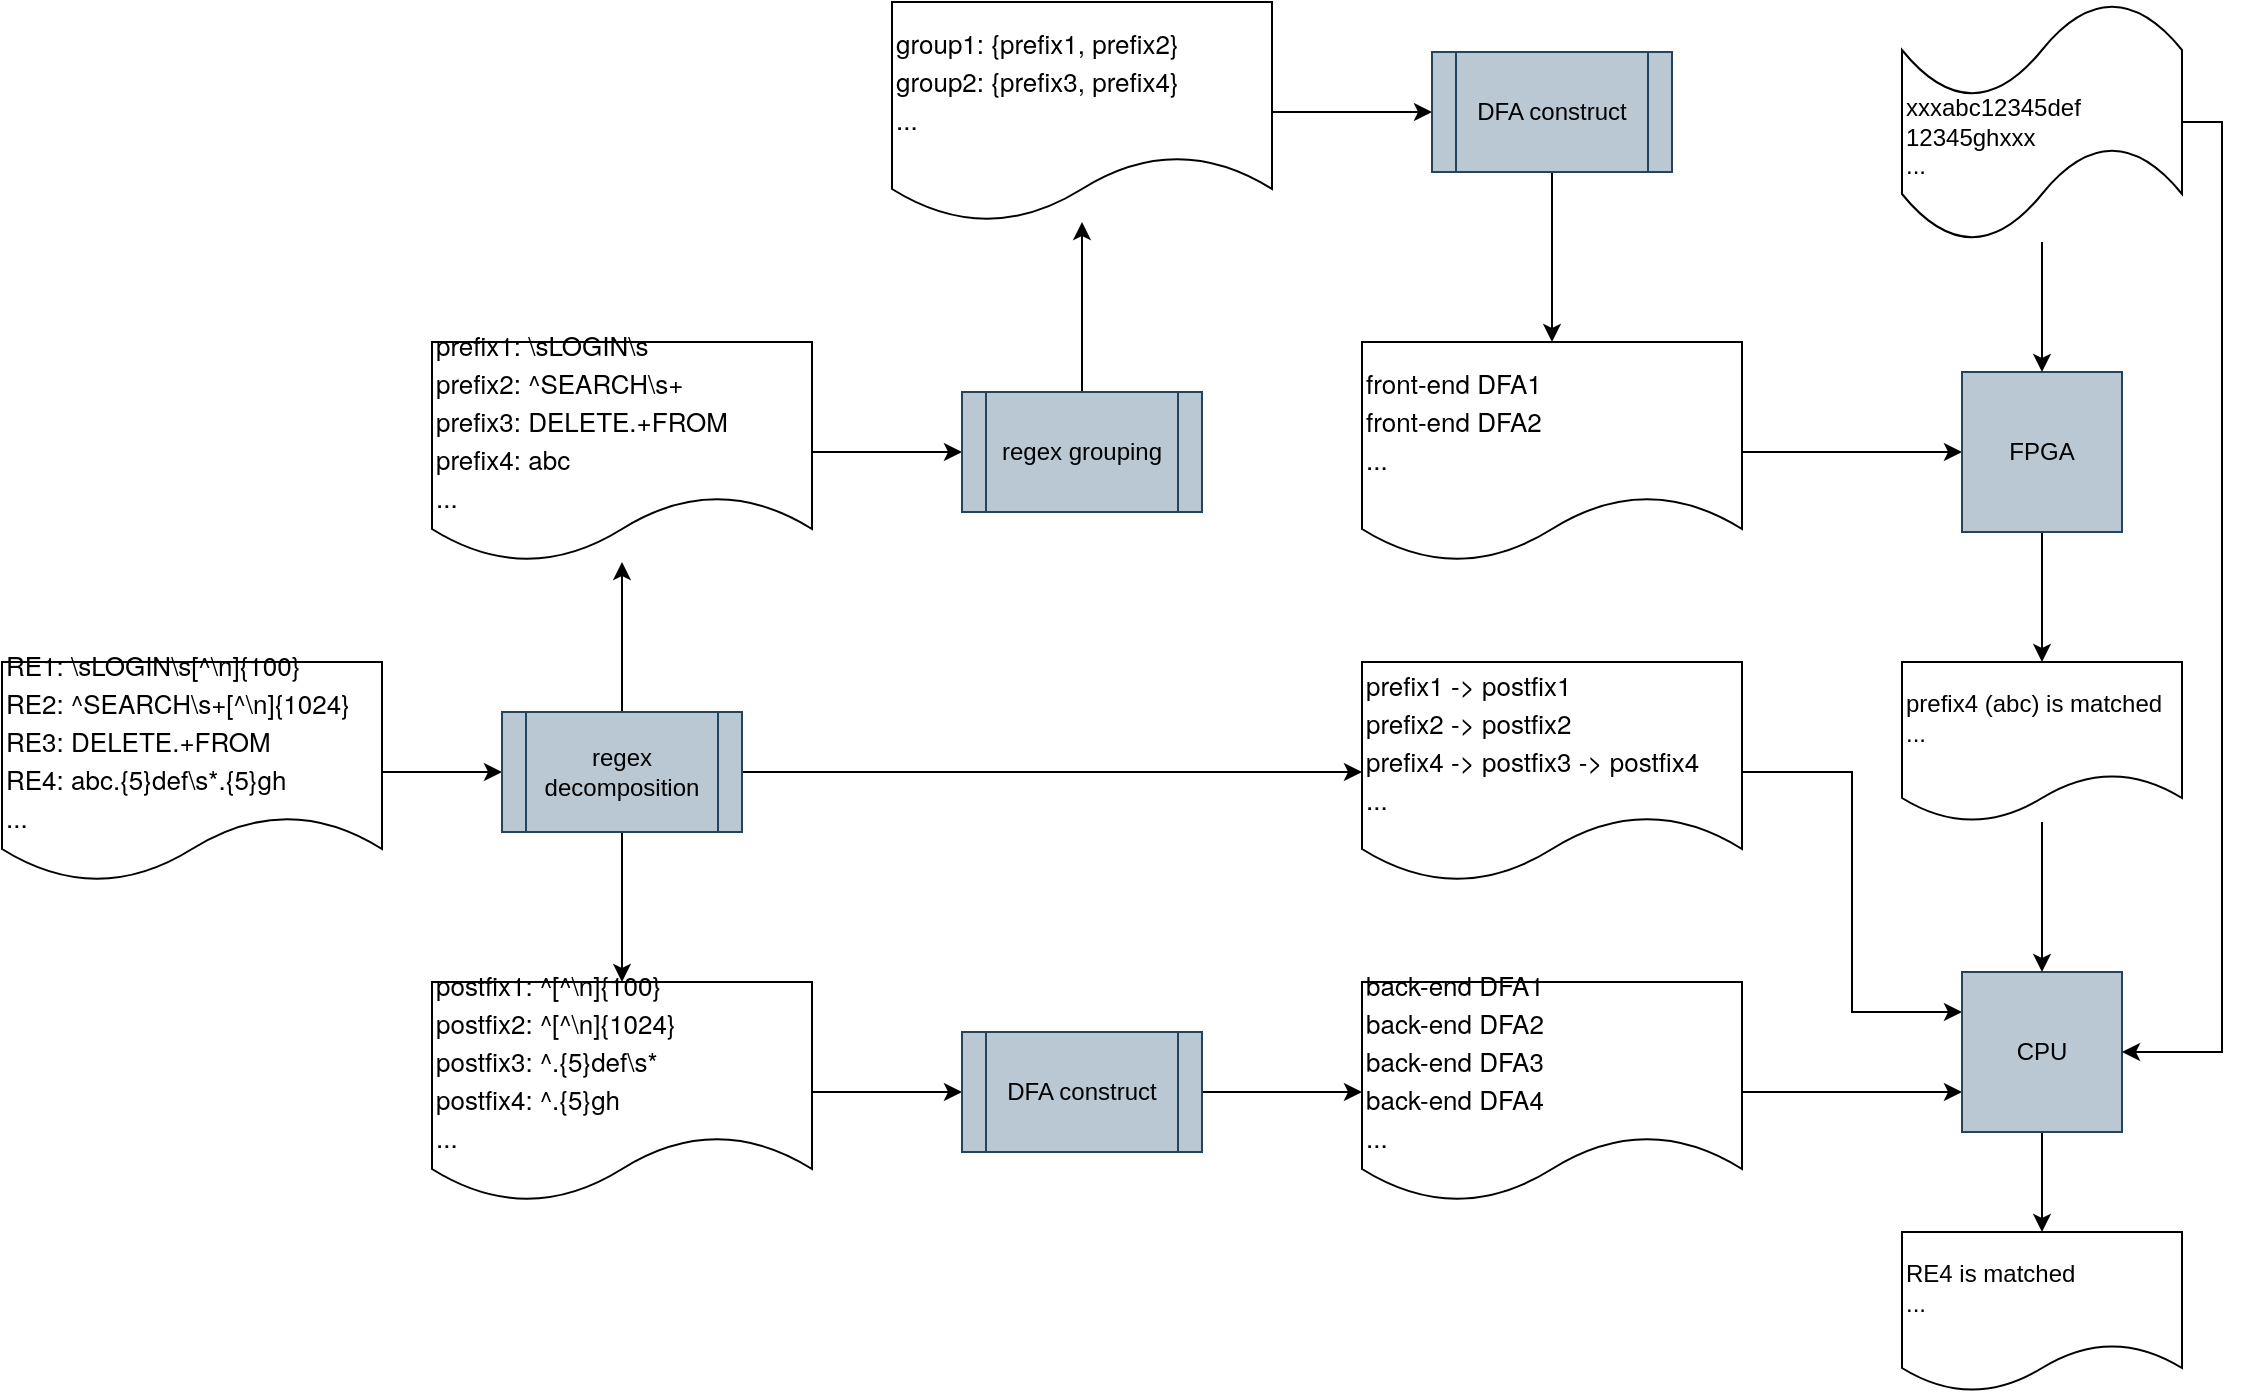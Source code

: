 <mxfile version="13.8.0" type="github">
  <diagram id="fzVHMRq2OoplXC-9H8n4" name="Page-1">
    <mxGraphModel dx="1113" dy="722" grid="1" gridSize="10" guides="1" tooltips="1" connect="1" arrows="1" fold="1" page="1" pageScale="1" pageWidth="827" pageHeight="1169" math="0" shadow="0">
      <root>
        <mxCell id="0" />
        <mxCell id="1" parent="0" />
        <mxCell id="IBEG4nVtAPEdGY8RLfQG-3" style="edgeStyle=orthogonalEdgeStyle;rounded=0;orthogonalLoop=1;jettySize=auto;html=1;exitX=1;exitY=0.5;exitDx=0;exitDy=0;entryX=0;entryY=0.5;entryDx=0;entryDy=0;" edge="1" parent="1" source="IBEG4nVtAPEdGY8RLfQG-1" target="IBEG4nVtAPEdGY8RLfQG-2">
          <mxGeometry relative="1" as="geometry" />
        </mxCell>
        <mxCell id="IBEG4nVtAPEdGY8RLfQG-1" value="&lt;p class=&quot;p1&quot; style=&quot;margin: 0px ; font-stretch: normal ; font-size: 13px ; line-height: normal ; font-family: &amp;#34;helvetica neue&amp;#34;&quot;&gt;&lt;span class=&quot;s1&quot;&gt;RE1: \sLOGIN\s[^\n]{100}&lt;/span&gt;&lt;/p&gt;&lt;p class=&quot;p1&quot; style=&quot;margin: 0px ; font-stretch: normal ; font-size: 13px ; line-height: normal ; font-family: &amp;#34;helvetica neue&amp;#34;&quot;&gt;&lt;span class=&quot;s1&quot;&gt;RE2: ^SEARCH\s+[^\n]{1024}&lt;/span&gt;&lt;/p&gt;&lt;p class=&quot;p1&quot; style=&quot;margin: 0px ; font-stretch: normal ; font-size: 13px ; line-height: normal ; font-family: &amp;#34;helvetica neue&amp;#34;&quot;&gt;&lt;span class=&quot;s1&quot;&gt;RE3: DELETE.+FROM&lt;/span&gt;&lt;/p&gt;&lt;p class=&quot;p1&quot; style=&quot;margin: 0px ; font-stretch: normal ; font-size: 13px ; line-height: normal ; font-family: &amp;#34;helvetica neue&amp;#34;&quot;&gt;&lt;span class=&quot;s1&quot;&gt;RE4: abc.{5}def\s*.{5}gh&lt;/span&gt;&lt;/p&gt;&lt;p class=&quot;p1&quot; style=&quot;margin: 0px ; font-stretch: normal ; font-size: 13px ; line-height: normal ; font-family: &amp;#34;helvetica neue&amp;#34;&quot;&gt;&lt;span class=&quot;s1&quot;&gt;...&lt;/span&gt;&lt;/p&gt;" style="shape=document;whiteSpace=wrap;html=1;boundedLbl=1;align=left;" vertex="1" parent="1">
          <mxGeometry x="10" y="340" width="190" height="110" as="geometry" />
        </mxCell>
        <mxCell id="IBEG4nVtAPEdGY8RLfQG-5" style="edgeStyle=orthogonalEdgeStyle;rounded=0;orthogonalLoop=1;jettySize=auto;html=1;exitX=0.5;exitY=0;exitDx=0;exitDy=0;" edge="1" parent="1" source="IBEG4nVtAPEdGY8RLfQG-2" target="IBEG4nVtAPEdGY8RLfQG-4">
          <mxGeometry relative="1" as="geometry" />
        </mxCell>
        <mxCell id="IBEG4nVtAPEdGY8RLfQG-7" style="edgeStyle=orthogonalEdgeStyle;rounded=0;orthogonalLoop=1;jettySize=auto;html=1;exitX=0.5;exitY=1;exitDx=0;exitDy=0;entryX=0.5;entryY=0;entryDx=0;entryDy=0;" edge="1" parent="1" source="IBEG4nVtAPEdGY8RLfQG-2" target="IBEG4nVtAPEdGY8RLfQG-6">
          <mxGeometry relative="1" as="geometry" />
        </mxCell>
        <mxCell id="IBEG4nVtAPEdGY8RLfQG-22" value="" style="edgeStyle=orthogonalEdgeStyle;rounded=0;orthogonalLoop=1;jettySize=auto;html=1;" edge="1" parent="1" source="IBEG4nVtAPEdGY8RLfQG-2" target="IBEG4nVtAPEdGY8RLfQG-21">
          <mxGeometry relative="1" as="geometry" />
        </mxCell>
        <mxCell id="IBEG4nVtAPEdGY8RLfQG-2" value="regex decomposition" style="shape=process;whiteSpace=wrap;html=1;backgroundOutline=1;fillColor=#bac8d3;strokeColor=#23445d;" vertex="1" parent="1">
          <mxGeometry x="260" y="365" width="120" height="60" as="geometry" />
        </mxCell>
        <mxCell id="IBEG4nVtAPEdGY8RLfQG-9" style="edgeStyle=orthogonalEdgeStyle;rounded=0;orthogonalLoop=1;jettySize=auto;html=1;exitX=1;exitY=0.5;exitDx=0;exitDy=0;entryX=0;entryY=0.5;entryDx=0;entryDy=0;" edge="1" parent="1" source="IBEG4nVtAPEdGY8RLfQG-4" target="IBEG4nVtAPEdGY8RLfQG-8">
          <mxGeometry relative="1" as="geometry" />
        </mxCell>
        <mxCell id="IBEG4nVtAPEdGY8RLfQG-4" value="&lt;p class=&quot;p1&quot; style=&quot;margin: 0px ; font-stretch: normal ; line-height: normal&quot;&gt;&lt;font face=&quot;helvetica neue&quot;&gt;&lt;span style=&quot;font-size: 13px&quot;&gt;prefix1: \sLOGIN\s&lt;/span&gt;&lt;/font&gt;&lt;/p&gt;&lt;p class=&quot;p1&quot; style=&quot;margin: 0px ; font-stretch: normal ; line-height: normal&quot;&gt;&lt;font face=&quot;helvetica neue&quot;&gt;&lt;span style=&quot;font-size: 13px&quot;&gt;prefix2: ^SEARCH\s+&lt;/span&gt;&lt;/font&gt;&lt;/p&gt;&lt;p class=&quot;p1&quot; style=&quot;margin: 0px ; font-stretch: normal ; line-height: normal&quot;&gt;&lt;font face=&quot;helvetica neue&quot;&gt;&lt;span style=&quot;font-size: 13px&quot;&gt;prefix3: DELETE.+FROM&lt;/span&gt;&lt;/font&gt;&lt;/p&gt;&lt;p class=&quot;p1&quot; style=&quot;margin: 0px ; font-stretch: normal ; line-height: normal&quot;&gt;&lt;font face=&quot;helvetica neue&quot;&gt;&lt;span style=&quot;font-size: 13px&quot;&gt;prefix4: abc&lt;/span&gt;&lt;/font&gt;&lt;/p&gt;&lt;p class=&quot;p1&quot; style=&quot;margin: 0px ; font-stretch: normal ; line-height: normal&quot;&gt;&lt;font face=&quot;helvetica neue&quot;&gt;&lt;span style=&quot;font-size: 13px&quot;&gt;...&lt;/span&gt;&lt;/font&gt;&lt;/p&gt;" style="shape=document;whiteSpace=wrap;html=1;boundedLbl=1;align=left;" vertex="1" parent="1">
          <mxGeometry x="225" y="180" width="190" height="110" as="geometry" />
        </mxCell>
        <mxCell id="IBEG4nVtAPEdGY8RLfQG-16" value="" style="edgeStyle=orthogonalEdgeStyle;rounded=0;orthogonalLoop=1;jettySize=auto;html=1;" edge="1" parent="1" source="IBEG4nVtAPEdGY8RLfQG-6" target="IBEG4nVtAPEdGY8RLfQG-15">
          <mxGeometry relative="1" as="geometry" />
        </mxCell>
        <mxCell id="IBEG4nVtAPEdGY8RLfQG-6" value="&lt;p class=&quot;p1&quot; style=&quot;margin: 0px ; font-stretch: normal ; line-height: normal&quot;&gt;&lt;font face=&quot;helvetica neue&quot;&gt;&lt;span style=&quot;font-size: 13px&quot;&gt;postfix1: ^[^\n]{100}&lt;/span&gt;&lt;/font&gt;&lt;/p&gt;&lt;p class=&quot;p1&quot; style=&quot;margin: 0px ; font-stretch: normal ; line-height: normal&quot;&gt;&lt;font face=&quot;helvetica neue&quot;&gt;&lt;span style=&quot;font-size: 13px&quot;&gt;postfix2: ^[^\n]{1024}&lt;/span&gt;&lt;/font&gt;&lt;/p&gt;&lt;p class=&quot;p1&quot; style=&quot;margin: 0px ; font-stretch: normal ; line-height: normal&quot;&gt;&lt;font face=&quot;helvetica neue&quot;&gt;&lt;span style=&quot;font-size: 13px&quot;&gt;postfix3: ^.{5}def\s*&lt;/span&gt;&lt;/font&gt;&lt;/p&gt;&lt;p class=&quot;p1&quot; style=&quot;margin: 0px ; font-stretch: normal ; line-height: normal&quot;&gt;&lt;font face=&quot;helvetica neue&quot;&gt;&lt;span style=&quot;font-size: 13px&quot;&gt;postfix4: ^.{5}gh&lt;/span&gt;&lt;/font&gt;&lt;/p&gt;&lt;p class=&quot;p1&quot; style=&quot;margin: 0px ; font-stretch: normal ; line-height: normal&quot;&gt;&lt;font face=&quot;helvetica neue&quot;&gt;&lt;span style=&quot;font-size: 13px&quot;&gt;...&lt;/span&gt;&lt;/font&gt;&lt;/p&gt;" style="shape=document;whiteSpace=wrap;html=1;boundedLbl=1;align=left;" vertex="1" parent="1">
          <mxGeometry x="225" y="500" width="190" height="110" as="geometry" />
        </mxCell>
        <mxCell id="IBEG4nVtAPEdGY8RLfQG-23" value="" style="edgeStyle=orthogonalEdgeStyle;rounded=0;orthogonalLoop=1;jettySize=auto;html=1;" edge="1" parent="1" source="IBEG4nVtAPEdGY8RLfQG-8" target="IBEG4nVtAPEdGY8RLfQG-10">
          <mxGeometry relative="1" as="geometry" />
        </mxCell>
        <mxCell id="IBEG4nVtAPEdGY8RLfQG-8" value="regex grouping" style="shape=process;whiteSpace=wrap;html=1;backgroundOutline=1;fillColor=#bac8d3;strokeColor=#23445d;" vertex="1" parent="1">
          <mxGeometry x="490" y="205" width="120" height="60" as="geometry" />
        </mxCell>
        <mxCell id="IBEG4nVtAPEdGY8RLfQG-14" value="" style="edgeStyle=orthogonalEdgeStyle;rounded=0;orthogonalLoop=1;jettySize=auto;html=1;" edge="1" parent="1" source="IBEG4nVtAPEdGY8RLfQG-10" target="IBEG4nVtAPEdGY8RLfQG-13">
          <mxGeometry relative="1" as="geometry" />
        </mxCell>
        <mxCell id="IBEG4nVtAPEdGY8RLfQG-10" value="&lt;p class=&quot;p1&quot; style=&quot;margin: 0px ; font-stretch: normal ; line-height: normal&quot;&gt;&lt;font face=&quot;helvetica neue&quot;&gt;&lt;span style=&quot;font-size: 13px&quot;&gt;group1: {prefix1, prefix2}&lt;/span&gt;&lt;/font&gt;&lt;/p&gt;&lt;p class=&quot;p1&quot; style=&quot;margin: 0px ; font-stretch: normal ; line-height: normal&quot;&gt;&lt;font face=&quot;helvetica neue&quot;&gt;&lt;span style=&quot;font-size: 13px&quot;&gt;group2: {prefix3, prefix4}&lt;/span&gt;&lt;/font&gt;&lt;/p&gt;&lt;p class=&quot;p1&quot; style=&quot;margin: 0px ; font-stretch: normal ; line-height: normal&quot;&gt;&lt;font face=&quot;helvetica neue&quot;&gt;&lt;span style=&quot;font-size: 13px&quot;&gt;...&lt;/span&gt;&lt;/font&gt;&lt;/p&gt;" style="shape=document;whiteSpace=wrap;html=1;boundedLbl=1;align=left;" vertex="1" parent="1">
          <mxGeometry x="455" y="10" width="190" height="110" as="geometry" />
        </mxCell>
        <mxCell id="IBEG4nVtAPEdGY8RLfQG-18" value="" style="edgeStyle=orthogonalEdgeStyle;rounded=0;orthogonalLoop=1;jettySize=auto;html=1;" edge="1" parent="1" source="IBEG4nVtAPEdGY8RLfQG-13" target="IBEG4nVtAPEdGY8RLfQG-17">
          <mxGeometry relative="1" as="geometry" />
        </mxCell>
        <mxCell id="IBEG4nVtAPEdGY8RLfQG-13" value="DFA construct" style="shape=process;whiteSpace=wrap;html=1;backgroundOutline=1;fillColor=#bac8d3;strokeColor=#23445d;" vertex="1" parent="1">
          <mxGeometry x="725" y="35" width="120" height="60" as="geometry" />
        </mxCell>
        <mxCell id="IBEG4nVtAPEdGY8RLfQG-20" value="" style="edgeStyle=orthogonalEdgeStyle;rounded=0;orthogonalLoop=1;jettySize=auto;html=1;" edge="1" parent="1" source="IBEG4nVtAPEdGY8RLfQG-15" target="IBEG4nVtAPEdGY8RLfQG-19">
          <mxGeometry relative="1" as="geometry" />
        </mxCell>
        <mxCell id="IBEG4nVtAPEdGY8RLfQG-15" value="DFA construct" style="shape=process;whiteSpace=wrap;html=1;backgroundOutline=1;fillColor=#bac8d3;strokeColor=#23445d;" vertex="1" parent="1">
          <mxGeometry x="490" y="525" width="120" height="60" as="geometry" />
        </mxCell>
        <mxCell id="IBEG4nVtAPEdGY8RLfQG-26" value="" style="edgeStyle=orthogonalEdgeStyle;rounded=0;orthogonalLoop=1;jettySize=auto;html=1;" edge="1" parent="1" source="IBEG4nVtAPEdGY8RLfQG-17" target="IBEG4nVtAPEdGY8RLfQG-25">
          <mxGeometry relative="1" as="geometry" />
        </mxCell>
        <mxCell id="IBEG4nVtAPEdGY8RLfQG-17" value="&lt;p class=&quot;p1&quot; style=&quot;margin: 0px ; font-stretch: normal ; line-height: normal&quot;&gt;&lt;font face=&quot;helvetica neue&quot;&gt;&lt;span style=&quot;font-size: 13px&quot;&gt;front-end DFA1&lt;/span&gt;&lt;/font&gt;&lt;/p&gt;&lt;p class=&quot;p1&quot; style=&quot;margin: 0px ; font-stretch: normal ; line-height: normal&quot;&gt;&lt;font face=&quot;helvetica neue&quot;&gt;&lt;span style=&quot;font-size: 13px&quot;&gt;front-end DFA2&lt;/span&gt;&lt;/font&gt;&lt;/p&gt;&lt;p class=&quot;p1&quot; style=&quot;margin: 0px ; font-stretch: normal ; line-height: normal&quot;&gt;&lt;font face=&quot;helvetica neue&quot;&gt;&lt;span style=&quot;font-size: 13px&quot;&gt;...&lt;/span&gt;&lt;/font&gt;&lt;/p&gt;" style="shape=document;whiteSpace=wrap;html=1;boundedLbl=1;align=left;" vertex="1" parent="1">
          <mxGeometry x="690" y="180" width="190" height="110" as="geometry" />
        </mxCell>
        <mxCell id="IBEG4nVtAPEdGY8RLfQG-29" style="edgeStyle=orthogonalEdgeStyle;rounded=0;orthogonalLoop=1;jettySize=auto;html=1;exitX=1;exitY=0.5;exitDx=0;exitDy=0;entryX=0;entryY=0.75;entryDx=0;entryDy=0;" edge="1" parent="1" source="IBEG4nVtAPEdGY8RLfQG-19" target="IBEG4nVtAPEdGY8RLfQG-27">
          <mxGeometry relative="1" as="geometry" />
        </mxCell>
        <mxCell id="IBEG4nVtAPEdGY8RLfQG-19" value="&lt;p class=&quot;p1&quot; style=&quot;margin: 0px ; font-stretch: normal ; line-height: normal&quot;&gt;&lt;font face=&quot;helvetica neue&quot;&gt;&lt;span style=&quot;font-size: 13px&quot;&gt;back-end DFA1&lt;/span&gt;&lt;/font&gt;&lt;/p&gt;&lt;p class=&quot;p1&quot; style=&quot;margin: 0px ; font-stretch: normal ; line-height: normal&quot;&gt;&lt;font face=&quot;helvetica neue&quot;&gt;&lt;span style=&quot;font-size: 13px&quot;&gt;back-end DFA2&lt;/span&gt;&lt;/font&gt;&lt;/p&gt;&lt;p class=&quot;p1&quot; style=&quot;margin: 0px ; font-stretch: normal ; line-height: normal&quot;&gt;&lt;font face=&quot;helvetica neue&quot;&gt;&lt;span style=&quot;font-size: 13px&quot;&gt;back-end DFA3&lt;/span&gt;&lt;/font&gt;&lt;/p&gt;&lt;p class=&quot;p1&quot; style=&quot;margin: 0px ; font-stretch: normal ; line-height: normal&quot;&gt;&lt;font face=&quot;helvetica neue&quot;&gt;&lt;span style=&quot;font-size: 13px&quot;&gt;back-end DFA4&lt;/span&gt;&lt;/font&gt;&lt;/p&gt;&lt;p class=&quot;p1&quot; style=&quot;margin: 0px ; font-stretch: normal ; line-height: normal&quot;&gt;&lt;font face=&quot;helvetica neue&quot;&gt;&lt;span style=&quot;font-size: 13px&quot;&gt;...&lt;/span&gt;&lt;/font&gt;&lt;/p&gt;" style="shape=document;whiteSpace=wrap;html=1;boundedLbl=1;align=left;" vertex="1" parent="1">
          <mxGeometry x="690" y="500" width="190" height="110" as="geometry" />
        </mxCell>
        <mxCell id="IBEG4nVtAPEdGY8RLfQG-28" style="edgeStyle=orthogonalEdgeStyle;rounded=0;orthogonalLoop=1;jettySize=auto;html=1;entryX=0;entryY=0.25;entryDx=0;entryDy=0;" edge="1" parent="1" source="IBEG4nVtAPEdGY8RLfQG-21" target="IBEG4nVtAPEdGY8RLfQG-27">
          <mxGeometry relative="1" as="geometry" />
        </mxCell>
        <mxCell id="IBEG4nVtAPEdGY8RLfQG-21" value="&lt;p class=&quot;p1&quot; style=&quot;margin: 0px ; font-stretch: normal ; line-height: normal&quot;&gt;&lt;font face=&quot;helvetica neue&quot;&gt;&lt;span style=&quot;font-size: 13px&quot;&gt;prefix1 -&amp;gt; postfix1&lt;/span&gt;&lt;/font&gt;&lt;/p&gt;&lt;p class=&quot;p1&quot; style=&quot;margin: 0px ; font-stretch: normal ; line-height: normal&quot;&gt;&lt;font face=&quot;helvetica neue&quot;&gt;&lt;span style=&quot;font-size: 13px&quot;&gt;prefix2 -&amp;gt; postfix2&lt;/span&gt;&lt;/font&gt;&lt;/p&gt;&lt;p class=&quot;p1&quot; style=&quot;margin: 0px ; font-stretch: normal ; line-height: normal&quot;&gt;&lt;font face=&quot;helvetica neue&quot;&gt;&lt;span style=&quot;font-size: 13px&quot;&gt;prefix4 -&amp;gt; postfix3 -&amp;gt; postfix4&lt;/span&gt;&lt;/font&gt;&lt;/p&gt;&lt;p class=&quot;p1&quot; style=&quot;margin: 0px ; font-stretch: normal ; line-height: normal&quot;&gt;&lt;font face=&quot;helvetica neue&quot;&gt;&lt;span style=&quot;font-size: 13px&quot;&gt;...&lt;/span&gt;&lt;/font&gt;&lt;/p&gt;" style="shape=document;whiteSpace=wrap;html=1;boundedLbl=1;align=left;" vertex="1" parent="1">
          <mxGeometry x="690" y="340" width="190" height="110" as="geometry" />
        </mxCell>
        <mxCell id="IBEG4nVtAPEdGY8RLfQG-39" value="" style="edgeStyle=orthogonalEdgeStyle;rounded=0;orthogonalLoop=1;jettySize=auto;html=1;" edge="1" parent="1" source="IBEG4nVtAPEdGY8RLfQG-25" target="IBEG4nVtAPEdGY8RLfQG-38">
          <mxGeometry relative="1" as="geometry" />
        </mxCell>
        <mxCell id="IBEG4nVtAPEdGY8RLfQG-25" value="FPGA" style="whiteSpace=wrap;html=1;aspect=fixed;fillColor=#bac8d3;strokeColor=#23445d;" vertex="1" parent="1">
          <mxGeometry x="990" y="195" width="80" height="80" as="geometry" />
        </mxCell>
        <mxCell id="IBEG4nVtAPEdGY8RLfQG-42" value="" style="edgeStyle=orthogonalEdgeStyle;rounded=0;orthogonalLoop=1;jettySize=auto;html=1;" edge="1" parent="1" source="IBEG4nVtAPEdGY8RLfQG-27" target="IBEG4nVtAPEdGY8RLfQG-41">
          <mxGeometry relative="1" as="geometry" />
        </mxCell>
        <mxCell id="IBEG4nVtAPEdGY8RLfQG-27" value="CPU" style="whiteSpace=wrap;html=1;aspect=fixed;fillColor=#bac8d3;strokeColor=#23445d;" vertex="1" parent="1">
          <mxGeometry x="990" y="495" width="80" height="80" as="geometry" />
        </mxCell>
        <mxCell id="IBEG4nVtAPEdGY8RLfQG-31" value="" style="edgeStyle=orthogonalEdgeStyle;rounded=0;orthogonalLoop=1;jettySize=auto;html=1;" edge="1" parent="1" source="IBEG4nVtAPEdGY8RLfQG-30" target="IBEG4nVtAPEdGY8RLfQG-25">
          <mxGeometry relative="1" as="geometry" />
        </mxCell>
        <mxCell id="IBEG4nVtAPEdGY8RLfQG-33" style="edgeStyle=orthogonalEdgeStyle;rounded=0;orthogonalLoop=1;jettySize=auto;html=1;entryX=1;entryY=0.5;entryDx=0;entryDy=0;exitX=1;exitY=0.5;exitDx=0;exitDy=0;exitPerimeter=0;" edge="1" parent="1" source="IBEG4nVtAPEdGY8RLfQG-30" target="IBEG4nVtAPEdGY8RLfQG-27">
          <mxGeometry relative="1" as="geometry" />
        </mxCell>
        <mxCell id="IBEG4nVtAPEdGY8RLfQG-30" value="&lt;br&gt;xxxabc12345def&lt;br&gt;12345ghxxx&lt;br&gt;..." style="shape=tape;whiteSpace=wrap;html=1;align=left;" vertex="1" parent="1">
          <mxGeometry x="960" y="10" width="140" height="120" as="geometry" />
        </mxCell>
        <mxCell id="IBEG4nVtAPEdGY8RLfQG-40" value="" style="edgeStyle=orthogonalEdgeStyle;rounded=0;orthogonalLoop=1;jettySize=auto;html=1;" edge="1" parent="1" source="IBEG4nVtAPEdGY8RLfQG-38" target="IBEG4nVtAPEdGY8RLfQG-27">
          <mxGeometry relative="1" as="geometry" />
        </mxCell>
        <mxCell id="IBEG4nVtAPEdGY8RLfQG-38" value="prefix4 (abc) is matched&lt;br&gt;..." style="shape=document;whiteSpace=wrap;html=1;boundedLbl=1;align=left;" vertex="1" parent="1">
          <mxGeometry x="960" y="340" width="140" height="80" as="geometry" />
        </mxCell>
        <mxCell id="IBEG4nVtAPEdGY8RLfQG-41" value="RE4 is matched&lt;br&gt;..." style="shape=document;whiteSpace=wrap;html=1;boundedLbl=1;align=left;" vertex="1" parent="1">
          <mxGeometry x="960" y="625" width="140" height="80" as="geometry" />
        </mxCell>
      </root>
    </mxGraphModel>
  </diagram>
</mxfile>
